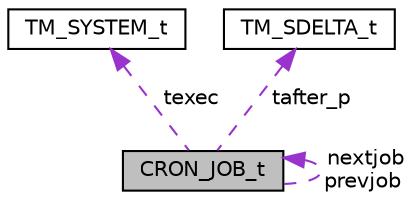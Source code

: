 digraph "CRON_JOB_t"
{
 // INTERACTIVE_SVG=YES
 // LATEX_PDF_SIZE
  bgcolor="transparent";
  edge [fontname="Helvetica",fontsize="10",labelfontname="Helvetica",labelfontsize="10"];
  node [fontname="Helvetica",fontsize="10",shape=record];
  Node1 [label="CRON_JOB_t",height=0.2,width=0.4,color="black", fillcolor="grey75", style="filled", fontcolor="black",tooltip=" "];
  Node1 -> Node1 [dir="back",color="darkorchid3",fontsize="10",style="dashed",label=" nextjob\nprevjob" ,fontname="Helvetica"];
  Node2 -> Node1 [dir="back",color="darkorchid3",fontsize="10",style="dashed",label=" texec" ,fontname="Helvetica"];
  Node2 [label="TM_SYSTEM_t",height=0.2,width=0.4,color="black",URL="$struct_t_m___s_y_s_t_e_m__t.html",tooltip="System Time Storage Type."];
  Node3 -> Node1 [dir="back",color="darkorchid3",fontsize="10",style="dashed",label=" tafter_p" ,fontname="Helvetica"];
  Node3 [label="TM_SDELTA_t",height=0.2,width=0.4,color="black",URL="$struct_t_m___s_d_e_l_t_a__t.html",tooltip="System Timedelta Storage Type."];
}
